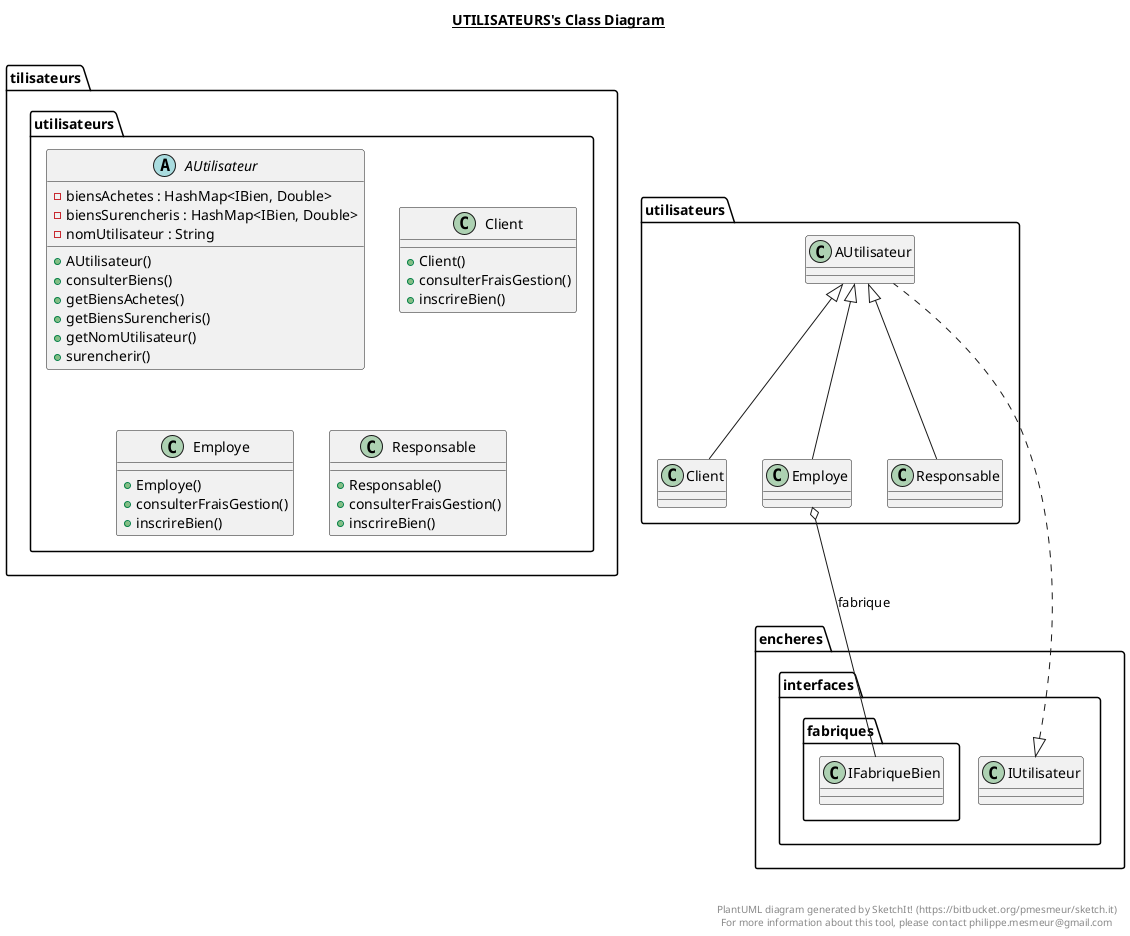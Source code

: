 @startuml

title __UTILISATEURS's Class Diagram__\n

    namespace tilisateurs {
      abstract class utilisateurs.AUtilisateur {
          - biensAchetes : HashMap<IBien, Double>
          - biensSurencheris : HashMap<IBien, Double>
          - nomUtilisateur : String
          + AUtilisateur()
          + consulterBiens()
          + getBiensAchetes()
          + getBiensSurencheris()
          + getNomUtilisateur()
          + surencherir()
      }
    }


    namespace tilisateurs {
      class utilisateurs.Client {
          + Client()
          + consulterFraisGestion()
          + inscrireBien()
      }
    }


    namespace tilisateurs {
      class utilisateurs.Employe {
          + Employe()
          + consulterFraisGestion()
          + inscrireBien()
      }
    }


    namespace tilisateurs {
      class utilisateurs.Responsable {
          + Responsable()
          + consulterFraisGestion()
          + inscrireBien()
      }
    }


  utilisateurs.AUtilisateur .up.|> encheres.interfaces.IUtilisateur
  utilisateurs.Client -up-|> utilisateurs.AUtilisateur
  utilisateurs.Employe -up-|> utilisateurs.AUtilisateur
  utilisateurs.Employe o-- encheres.interfaces.fabriques.IFabriqueBien : fabrique
  utilisateurs.Responsable -up-|> utilisateurs.AUtilisateur


right footer


PlantUML diagram generated by SketchIt! (https://bitbucket.org/pmesmeur/sketch.it)
For more information about this tool, please contact philippe.mesmeur@gmail.com
endfooter

@enduml
